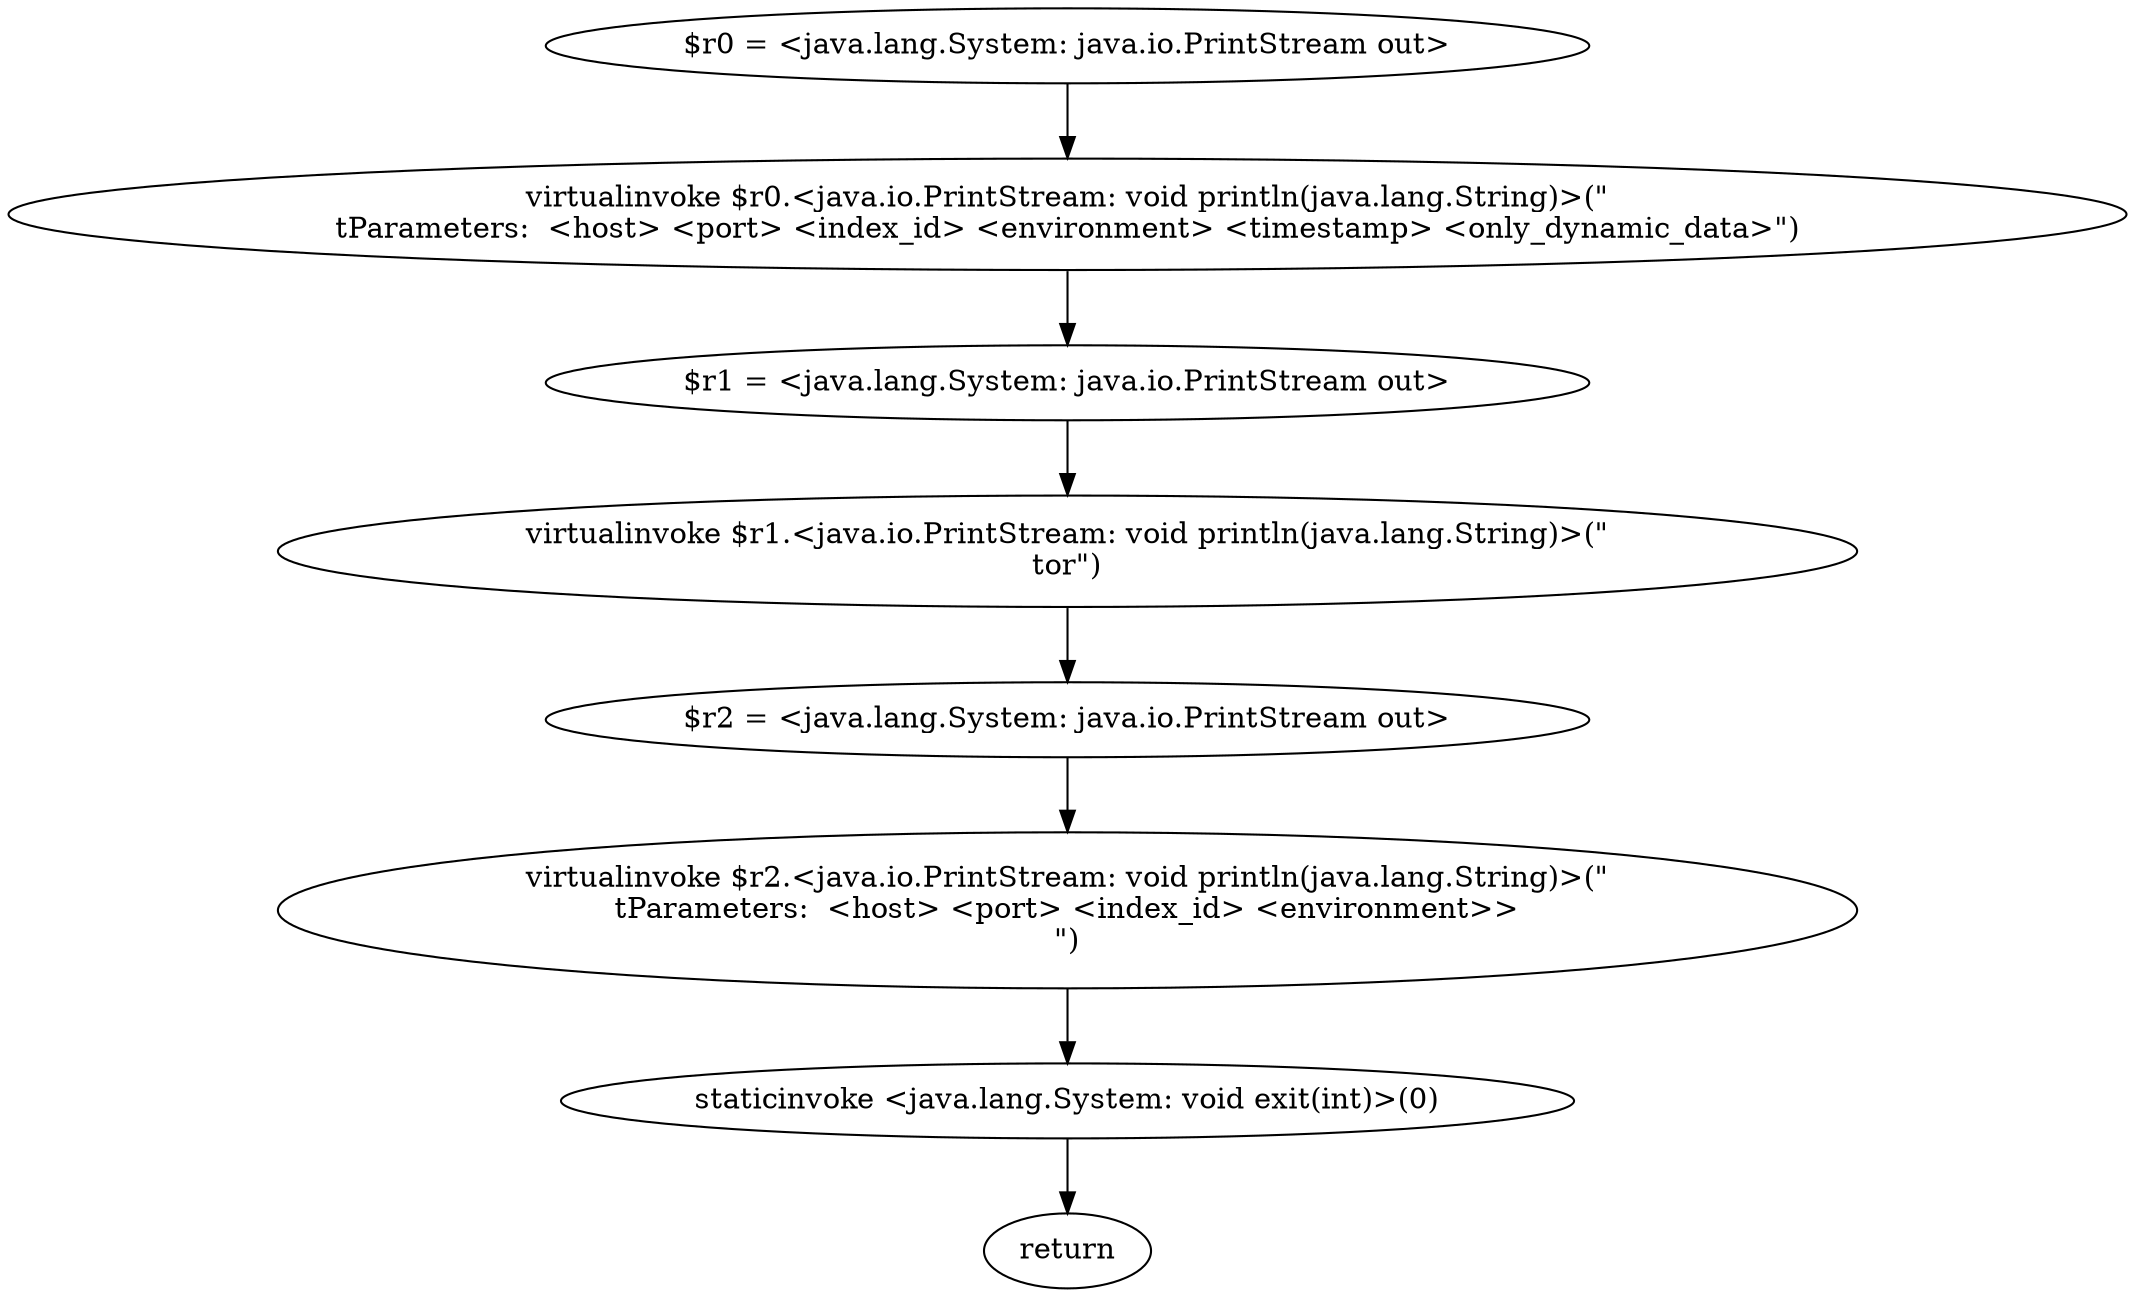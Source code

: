 digraph "unitGraph" {
    "$r0 = <java.lang.System: java.io.PrintStream out>"
    "virtualinvoke $r0.<java.io.PrintStream: void println(java.lang.String)>(\"\n\tParameters:  <host> <port> <index_id> <environment> <timestamp> <only_dynamic_data>\")"
    "$r1 = <java.lang.System: java.io.PrintStream out>"
    "virtualinvoke $r1.<java.io.PrintStream: void println(java.lang.String)>(\"\n\tor\")"
    "$r2 = <java.lang.System: java.io.PrintStream out>"
    "virtualinvoke $r2.<java.io.PrintStream: void println(java.lang.String)>(\"\n\tParameters:  <host> <port> <index_id> <environment>>\n\")"
    "staticinvoke <java.lang.System: void exit(int)>(0)"
    "return"
    "$r0 = <java.lang.System: java.io.PrintStream out>"->"virtualinvoke $r0.<java.io.PrintStream: void println(java.lang.String)>(\"\n\tParameters:  <host> <port> <index_id> <environment> <timestamp> <only_dynamic_data>\")";
    "virtualinvoke $r0.<java.io.PrintStream: void println(java.lang.String)>(\"\n\tParameters:  <host> <port> <index_id> <environment> <timestamp> <only_dynamic_data>\")"->"$r1 = <java.lang.System: java.io.PrintStream out>";
    "$r1 = <java.lang.System: java.io.PrintStream out>"->"virtualinvoke $r1.<java.io.PrintStream: void println(java.lang.String)>(\"\n\tor\")";
    "virtualinvoke $r1.<java.io.PrintStream: void println(java.lang.String)>(\"\n\tor\")"->"$r2 = <java.lang.System: java.io.PrintStream out>";
    "$r2 = <java.lang.System: java.io.PrintStream out>"->"virtualinvoke $r2.<java.io.PrintStream: void println(java.lang.String)>(\"\n\tParameters:  <host> <port> <index_id> <environment>>\n\")";
    "virtualinvoke $r2.<java.io.PrintStream: void println(java.lang.String)>(\"\n\tParameters:  <host> <port> <index_id> <environment>>\n\")"->"staticinvoke <java.lang.System: void exit(int)>(0)";
    "staticinvoke <java.lang.System: void exit(int)>(0)"->"return";
}
